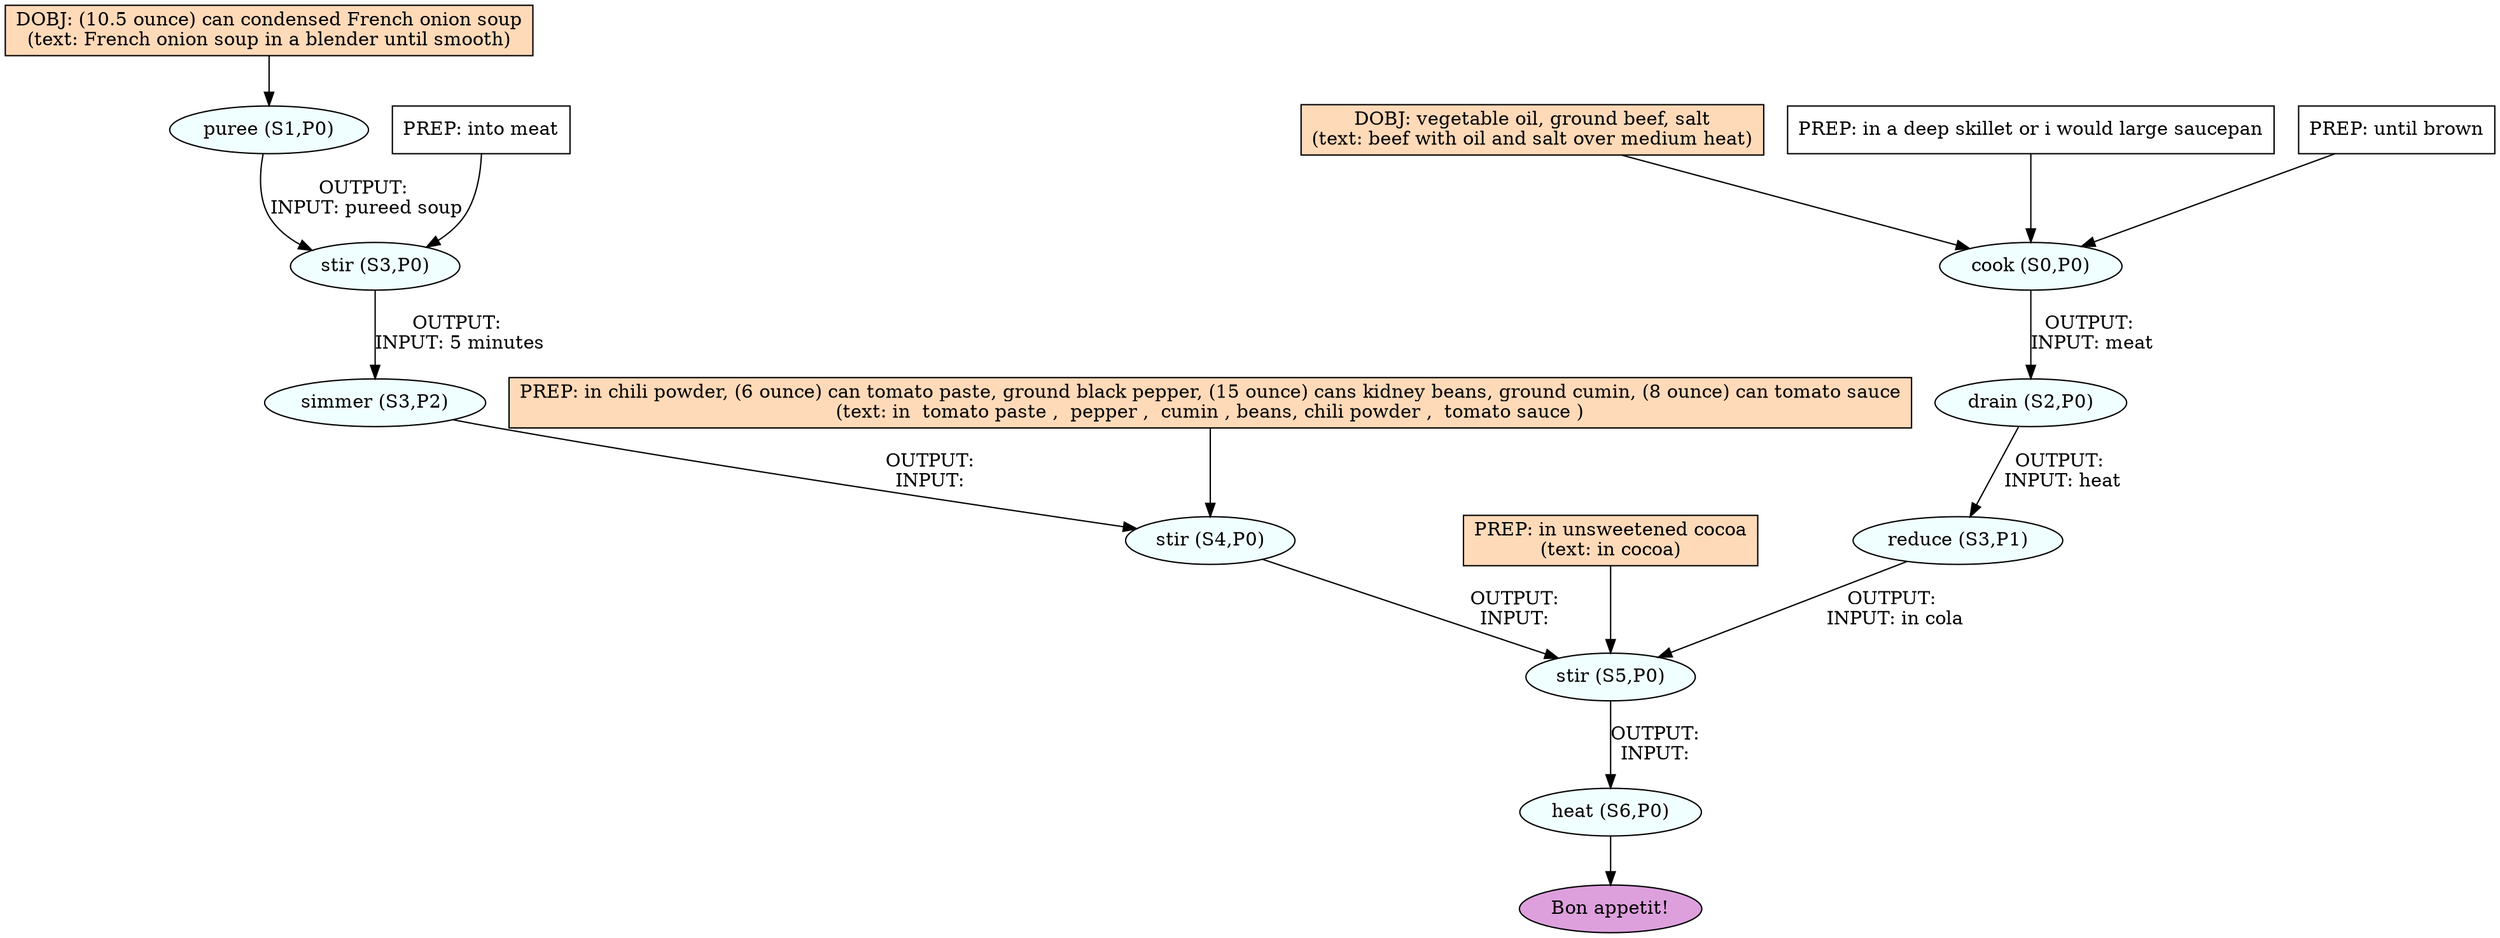 digraph recipe {
E0[label="cook (S0,P0)", shape=oval, style=filled, fillcolor=azure]
E1[label="puree (S1,P0)", shape=oval, style=filled, fillcolor=azure]
E2[label="drain (S2,P0)", shape=oval, style=filled, fillcolor=azure]
E3[label="stir (S3,P0)", shape=oval, style=filled, fillcolor=azure]
E4[label="reduce (S3,P1)", shape=oval, style=filled, fillcolor=azure]
E5[label="simmer (S3,P2)", shape=oval, style=filled, fillcolor=azure]
E6[label="stir (S4,P0)", shape=oval, style=filled, fillcolor=azure]
E7[label="stir (S5,P0)", shape=oval, style=filled, fillcolor=azure]
E8[label="heat (S6,P0)", shape=oval, style=filled, fillcolor=azure]
D1[label="DOBJ: (10.5 ounce) can condensed French onion soup
(text: French onion soup in a blender until smooth)", shape=box, style=filled, fillcolor=peachpuff]
D1 -> E1
D0[label="DOBJ: vegetable oil, ground beef, salt
(text: beef with oil and salt over medium heat)", shape=box, style=filled, fillcolor=peachpuff]
D0 -> E0
P0_0[label="PREP: in a deep skillet or i would large saucepan", shape=box, style=filled, fillcolor=white]
P0_0 -> E0
P0_1[label="PREP: until brown", shape=box, style=filled, fillcolor=white]
P0_1 -> E0
E0 -> E2 [label="OUTPUT: 
INPUT: meat"]
E1 -> E3 [label="OUTPUT: 
INPUT: pureed soup"]
P3_0_0[label="PREP: into meat", shape=box, style=filled, fillcolor=white]
P3_0_0 -> E3
E2 -> E4 [label="OUTPUT: 
INPUT: heat"]
E3 -> E5 [label="OUTPUT: 
INPUT: 5 minutes"]
E5 -> E6 [label="OUTPUT: 
INPUT: "]
P6_0_ing[label="PREP: in chili powder, (6 ounce) can tomato paste, ground black pepper, (15 ounce) cans kidney beans, ground cumin, (8 ounce) can tomato sauce
(text: in  tomato paste ,  pepper ,  cumin , beans, chili powder ,  tomato sauce )", shape=box, style=filled, fillcolor=peachpuff]
P6_0_ing -> E6
E6 -> E7 [label="OUTPUT: 
INPUT: "]
P7_0_ing[label="PREP: in unsweetened cocoa
(text: in cocoa)", shape=box, style=filled, fillcolor=peachpuff]
P7_0_ing -> E7
E4 -> E7 [label="OUTPUT: 
INPUT: in cola"]
E7 -> E8 [label="OUTPUT: 
INPUT: "]
EOR[label="Bon appetit!", shape=oval, style=filled, fillcolor=plum]
E8 -> EOR
}
